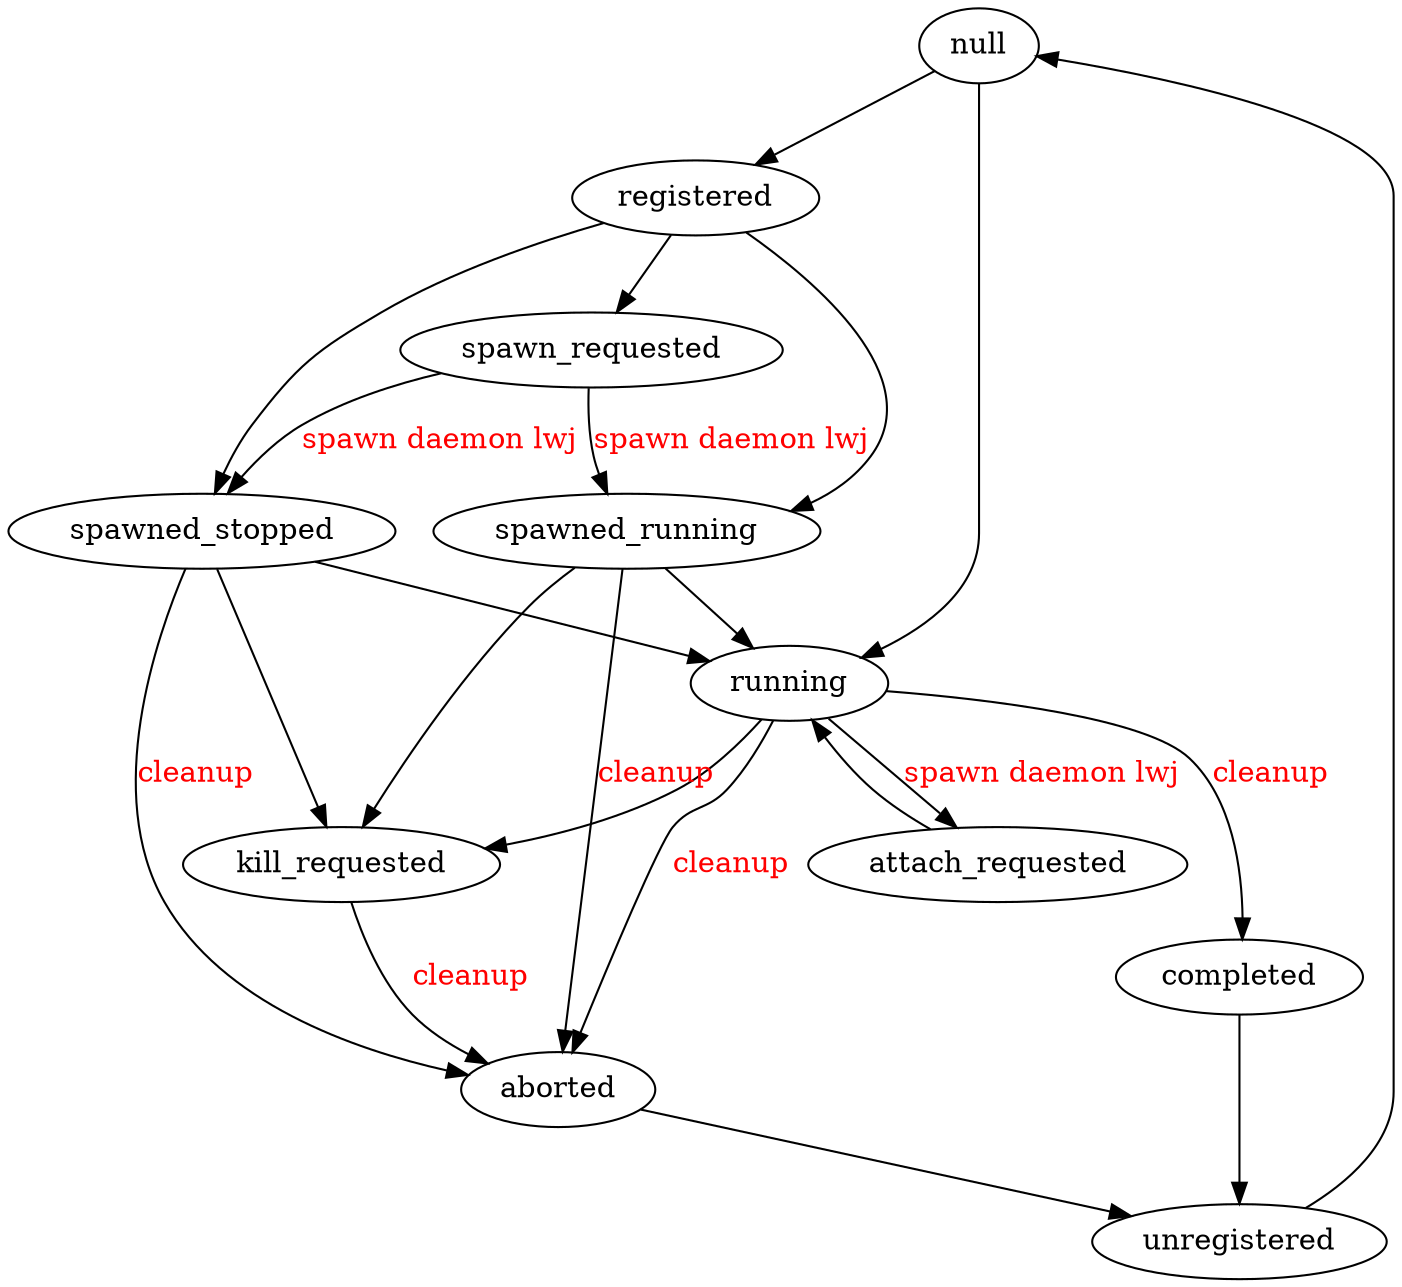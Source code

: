 digraph G {
    null->registered;
    null->running;
    registered->spawn_requested;
    registered->spawned_stopped;
    registered->spawned_running;
    spawn_requested->spawned_stopped [fontcolor=red label="spawn daemon lwj"];
    spawn_requested->spawned_running [fontcolor=red label="spawn daemon lwj"];
    spawned_stopped->running;
    spawned_running->running;
    running->attach_requested [fontcolor=red label="spawn daemon lwj"];
    attach_requested->running;
    spawned_stopped->kill_requested;
    spawned_running->kill_requested;
    running->kill_requested;
    kill_requested->aborted [fontcolor=red label="cleanup"];
    running->aborted [fontcolor=red label="cleanup"];
    spawned_stopped->aborted [fontcolor=red label="cleanup"];
    spawned_running->aborted [fontcolor=red label="cleanup"];
    aborted->unregistered;
    running->completed [fontcolor=red label="cleanup"];
    completed->unregistered;
    unregistered->null;
}
